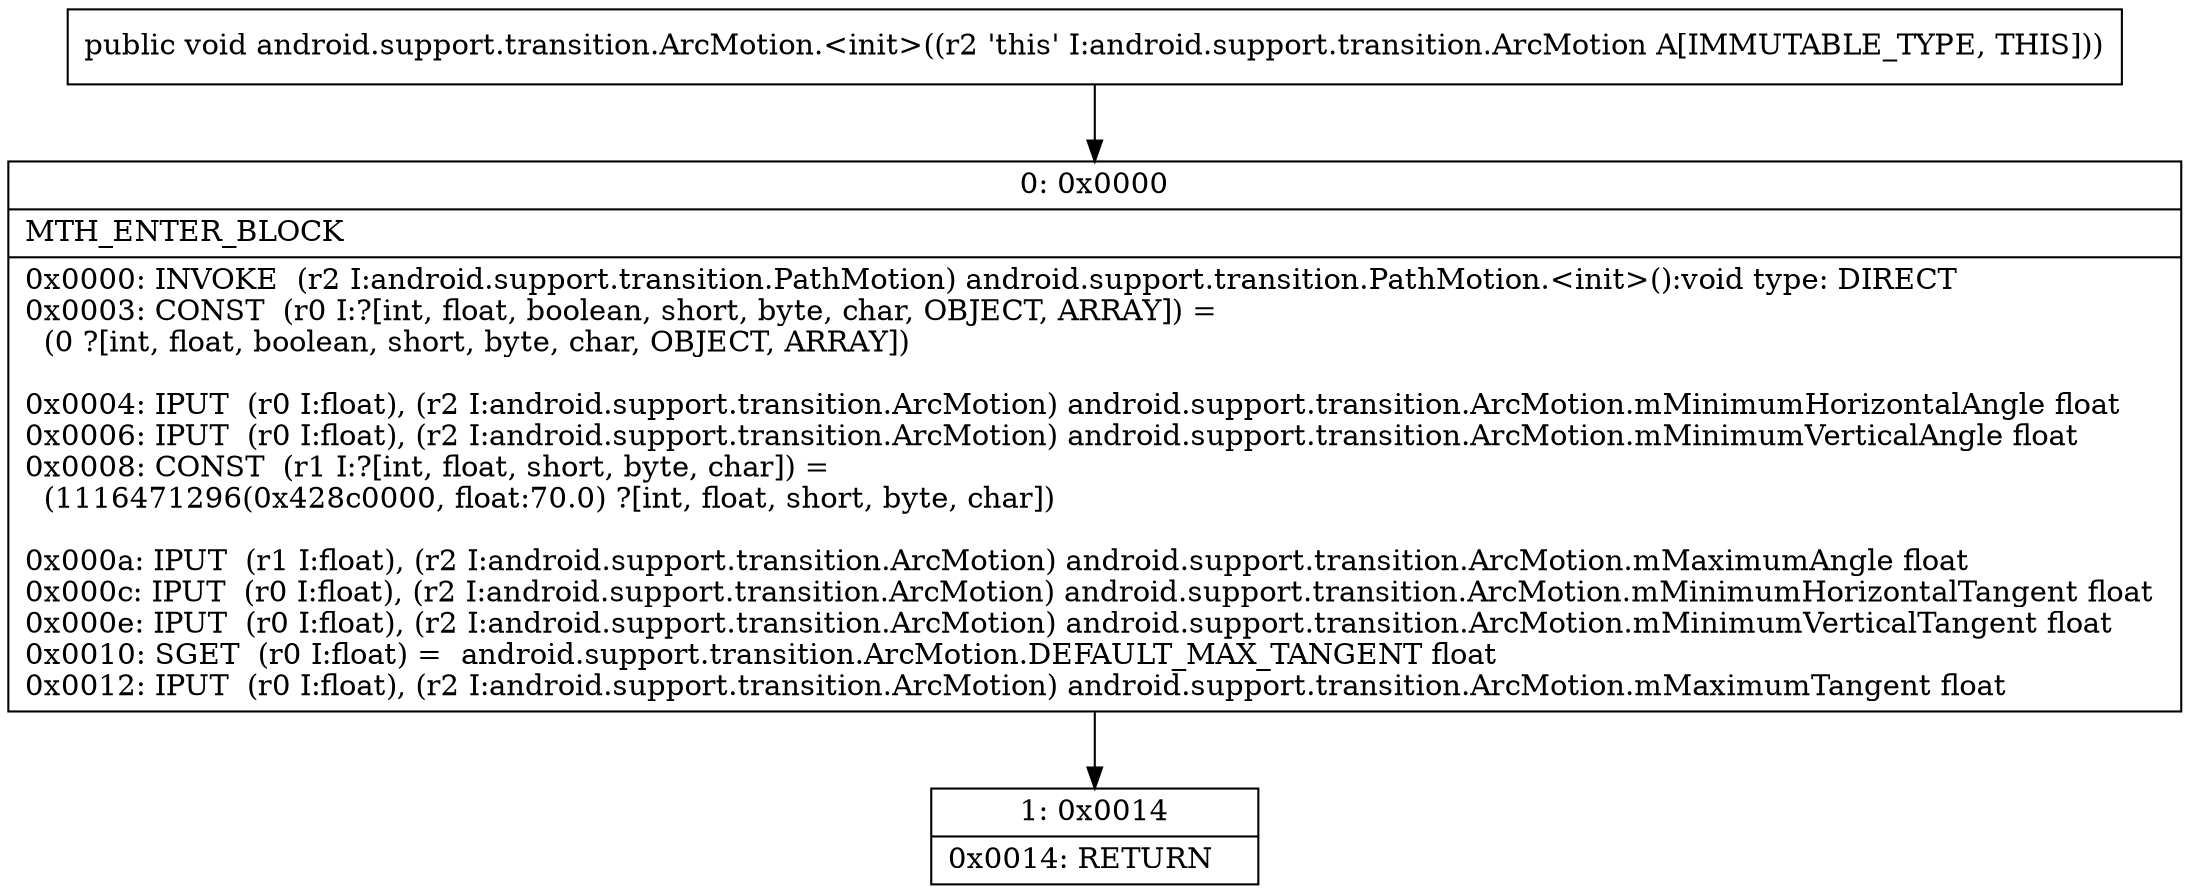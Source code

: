digraph "CFG forandroid.support.transition.ArcMotion.\<init\>()V" {
Node_0 [shape=record,label="{0\:\ 0x0000|MTH_ENTER_BLOCK\l|0x0000: INVOKE  (r2 I:android.support.transition.PathMotion) android.support.transition.PathMotion.\<init\>():void type: DIRECT \l0x0003: CONST  (r0 I:?[int, float, boolean, short, byte, char, OBJECT, ARRAY]) = \l  (0 ?[int, float, boolean, short, byte, char, OBJECT, ARRAY])\l \l0x0004: IPUT  (r0 I:float), (r2 I:android.support.transition.ArcMotion) android.support.transition.ArcMotion.mMinimumHorizontalAngle float \l0x0006: IPUT  (r0 I:float), (r2 I:android.support.transition.ArcMotion) android.support.transition.ArcMotion.mMinimumVerticalAngle float \l0x0008: CONST  (r1 I:?[int, float, short, byte, char]) = \l  (1116471296(0x428c0000, float:70.0) ?[int, float, short, byte, char])\l \l0x000a: IPUT  (r1 I:float), (r2 I:android.support.transition.ArcMotion) android.support.transition.ArcMotion.mMaximumAngle float \l0x000c: IPUT  (r0 I:float), (r2 I:android.support.transition.ArcMotion) android.support.transition.ArcMotion.mMinimumHorizontalTangent float \l0x000e: IPUT  (r0 I:float), (r2 I:android.support.transition.ArcMotion) android.support.transition.ArcMotion.mMinimumVerticalTangent float \l0x0010: SGET  (r0 I:float) =  android.support.transition.ArcMotion.DEFAULT_MAX_TANGENT float \l0x0012: IPUT  (r0 I:float), (r2 I:android.support.transition.ArcMotion) android.support.transition.ArcMotion.mMaximumTangent float \l}"];
Node_1 [shape=record,label="{1\:\ 0x0014|0x0014: RETURN   \l}"];
MethodNode[shape=record,label="{public void android.support.transition.ArcMotion.\<init\>((r2 'this' I:android.support.transition.ArcMotion A[IMMUTABLE_TYPE, THIS])) }"];
MethodNode -> Node_0;
Node_0 -> Node_1;
}

